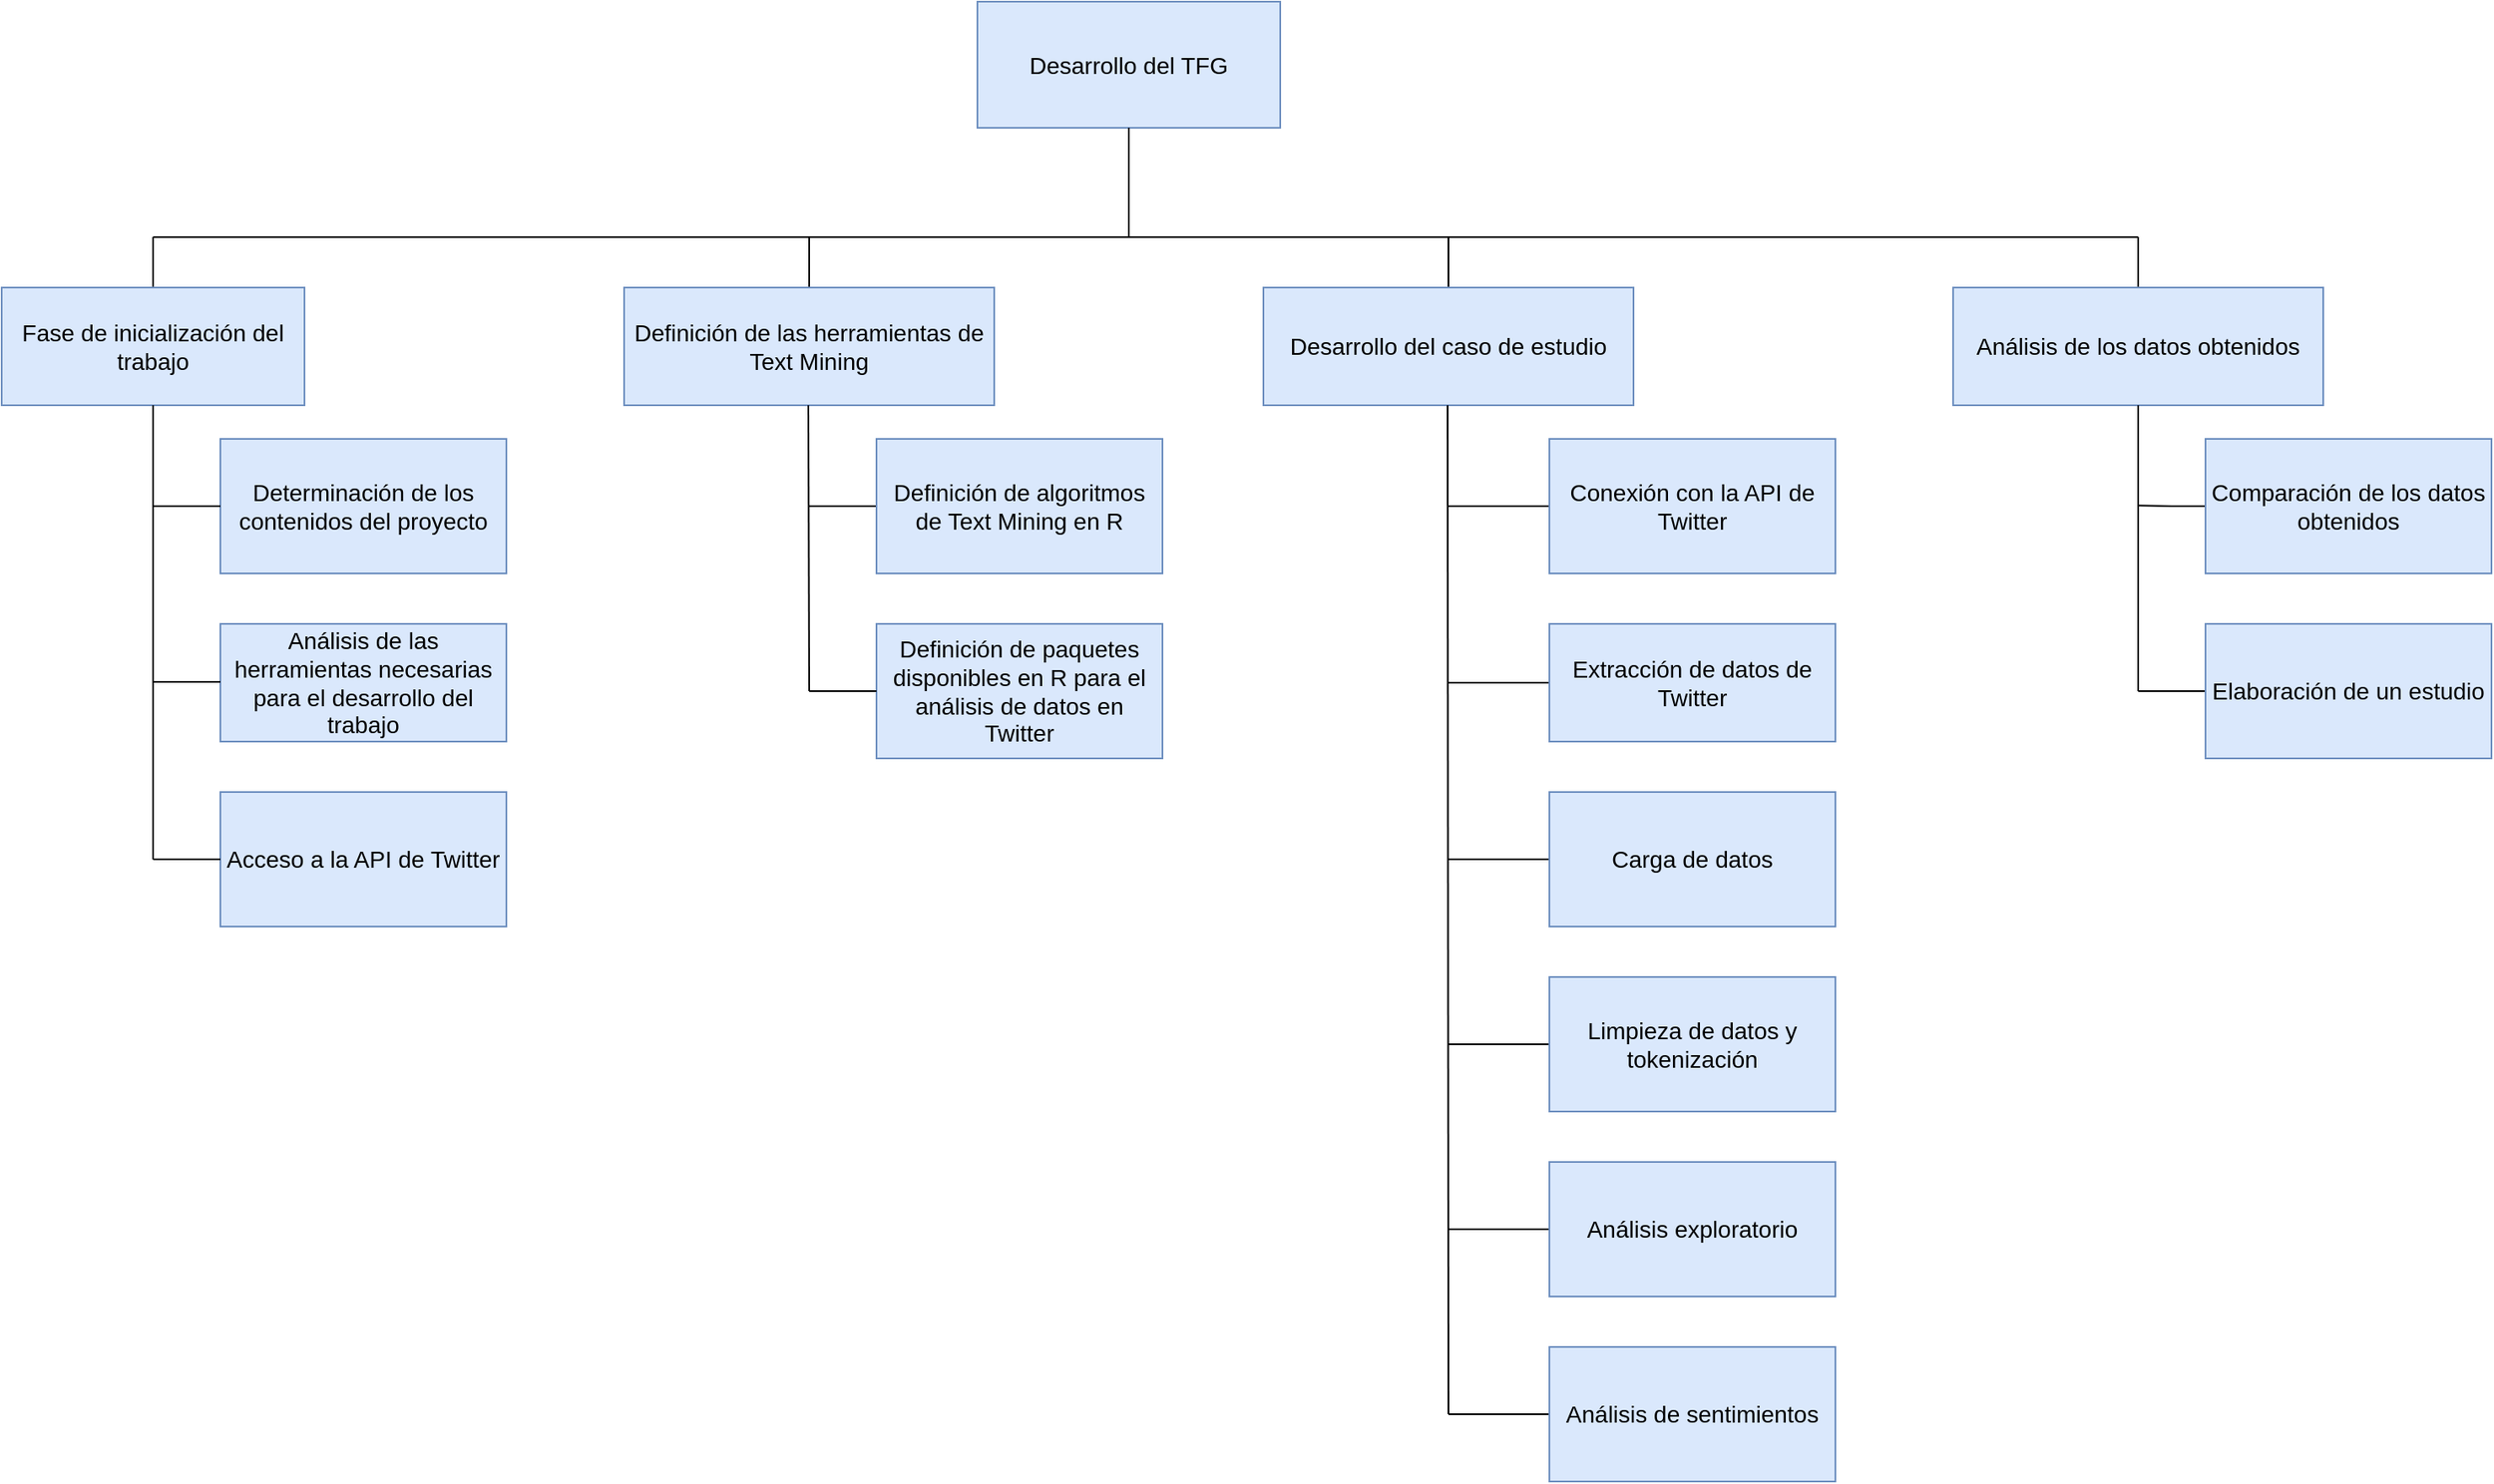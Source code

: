 <mxfile version="13.9.9" type="device"><diagram name="Page-1" id="a7904f86-f2b4-8e86-fa97-74104820619b"><mxGraphModel dx="2773" dy="1751" grid="1" gridSize="10" guides="1" tooltips="1" connect="1" arrows="1" fold="1" page="1" pageScale="1" pageWidth="1100" pageHeight="850" background="#ffffff" math="0" shadow="0"><root><mxCell id="0"/><mxCell id="1" parent="0"/><mxCell id="E1TCwnN32N-iELOYxZzY-1" value="&lt;font style=&quot;font-size: 14px&quot;&gt;Desarrollo del TFG&lt;/font&gt;" style="rounded=0;whiteSpace=wrap;html=1;fillColor=#dae8fc;strokeColor=#6c8ebf;" vertex="1" parent="1"><mxGeometry x="410" y="-520" width="180" height="75" as="geometry"/></mxCell><mxCell id="E1TCwnN32N-iELOYxZzY-12" style="edgeStyle=orthogonalEdgeStyle;rounded=0;orthogonalLoop=1;jettySize=auto;html=1;endArrow=none;endFill=0;" edge="1" parent="1" source="E1TCwnN32N-iELOYxZzY-2"><mxGeometry relative="1" as="geometry"><mxPoint x="-80" y="-380" as="targetPoint"/></mxGeometry></mxCell><mxCell id="E1TCwnN32N-iELOYxZzY-2" value="&lt;font style=&quot;font-size: 14px&quot;&gt;Fase de inicialización del trabajo&lt;/font&gt;" style="rounded=0;whiteSpace=wrap;html=1;fillColor=#dae8fc;strokeColor=#6c8ebf;" vertex="1" parent="1"><mxGeometry x="-170" y="-350" width="180" height="70" as="geometry"/></mxCell><mxCell id="E1TCwnN32N-iELOYxZzY-13" style="edgeStyle=orthogonalEdgeStyle;rounded=0;orthogonalLoop=1;jettySize=auto;html=1;endArrow=none;endFill=0;" edge="1" parent="1" source="E1TCwnN32N-iELOYxZzY-3"><mxGeometry relative="1" as="geometry"><mxPoint x="310" y="-380" as="targetPoint"/></mxGeometry></mxCell><mxCell id="E1TCwnN32N-iELOYxZzY-3" value="&lt;font style=&quot;font-size: 14px&quot;&gt;Definición de las herramientas de Text Mining&lt;/font&gt;" style="rounded=0;whiteSpace=wrap;html=1;fillColor=#dae8fc;strokeColor=#6c8ebf;" vertex="1" parent="1"><mxGeometry x="200" y="-350" width="220" height="70" as="geometry"/></mxCell><mxCell id="E1TCwnN32N-iELOYxZzY-14" style="edgeStyle=orthogonalEdgeStyle;rounded=0;orthogonalLoop=1;jettySize=auto;html=1;endArrow=none;endFill=0;exitX=0.5;exitY=0;exitDx=0;exitDy=0;" edge="1" parent="1" source="E1TCwnN32N-iELOYxZzY-5"><mxGeometry relative="1" as="geometry"><mxPoint x="690" y="-380" as="targetPoint"/></mxGeometry></mxCell><mxCell id="E1TCwnN32N-iELOYxZzY-5" value="&lt;font style=&quot;font-size: 14px&quot;&gt;Desarrollo del caso de estudio&lt;/font&gt;" style="rounded=0;whiteSpace=wrap;html=1;fillColor=#dae8fc;strokeColor=#6c8ebf;" vertex="1" parent="1"><mxGeometry x="580" y="-350" width="220" height="70" as="geometry"/></mxCell><mxCell id="E1TCwnN32N-iELOYxZzY-15" style="edgeStyle=orthogonalEdgeStyle;rounded=0;orthogonalLoop=1;jettySize=auto;html=1;endArrow=none;endFill=0;exitX=0.5;exitY=0;exitDx=0;exitDy=0;" edge="1" parent="1" source="E1TCwnN32N-iELOYxZzY-6"><mxGeometry relative="1" as="geometry"><mxPoint x="1100" y="-380" as="targetPoint"/><Array as="points"><mxPoint x="1100" y="-350"/></Array></mxGeometry></mxCell><mxCell id="E1TCwnN32N-iELOYxZzY-6" value="&lt;span style=&quot;font-size: 14px&quot;&gt;Análisis&amp;nbsp;de los datos obtenidos&lt;/span&gt;" style="rounded=0;whiteSpace=wrap;html=1;fillColor=#dae8fc;strokeColor=#6c8ebf;" vertex="1" parent="1"><mxGeometry x="990" y="-350" width="220" height="70" as="geometry"/></mxCell><mxCell id="E1TCwnN32N-iELOYxZzY-8" value="" style="endArrow=none;html=1;exitX=0.5;exitY=1;exitDx=0;exitDy=0;" edge="1" parent="1" source="E1TCwnN32N-iELOYxZzY-1"><mxGeometry width="50" height="50" relative="1" as="geometry"><mxPoint x="520" y="-120" as="sourcePoint"/><mxPoint x="500" y="-380" as="targetPoint"/><Array as="points"/></mxGeometry></mxCell><mxCell id="E1TCwnN32N-iELOYxZzY-10" value="" style="endArrow=none;html=1;" edge="1" parent="1"><mxGeometry width="50" height="50" relative="1" as="geometry"><mxPoint x="-80" y="-380" as="sourcePoint"/><mxPoint x="1100" y="-380" as="targetPoint"/></mxGeometry></mxCell><mxCell id="E1TCwnN32N-iELOYxZzY-17" value="&lt;font style=&quot;font-size: 14px&quot;&gt;Determinación de los contenidos del proyecto&lt;/font&gt;" style="rounded=0;whiteSpace=wrap;html=1;fillColor=#dae8fc;strokeColor=#6c8ebf;" vertex="1" parent="1"><mxGeometry x="-40" y="-260" width="170" height="80" as="geometry"/></mxCell><mxCell id="E1TCwnN32N-iELOYxZzY-18" value="&lt;font style=&quot;font-size: 14px&quot;&gt;Análisis de las herramientas necesarias para el desarrollo del trabajo&lt;/font&gt;" style="rounded=0;whiteSpace=wrap;html=1;fillColor=#dae8fc;strokeColor=#6c8ebf;" vertex="1" parent="1"><mxGeometry x="-40" y="-150" width="170" height="70" as="geometry"/></mxCell><mxCell id="E1TCwnN32N-iELOYxZzY-19" value="&lt;font style=&quot;font-size: 14px&quot;&gt;Acceso a la API de Twitter&lt;/font&gt;" style="rounded=0;whiteSpace=wrap;html=1;fillColor=#dae8fc;strokeColor=#6c8ebf;" vertex="1" parent="1"><mxGeometry x="-40" y="-50" width="170" height="80" as="geometry"/></mxCell><mxCell id="E1TCwnN32N-iELOYxZzY-22" value="" style="endArrow=none;html=1;exitX=0.5;exitY=1;exitDx=0;exitDy=0;" edge="1" parent="1" source="E1TCwnN32N-iELOYxZzY-2"><mxGeometry width="50" height="50" relative="1" as="geometry"><mxPoint x="440" y="-10" as="sourcePoint"/><mxPoint x="-80" y="-10" as="targetPoint"/></mxGeometry></mxCell><mxCell id="E1TCwnN32N-iELOYxZzY-23" style="edgeStyle=orthogonalEdgeStyle;rounded=0;orthogonalLoop=1;jettySize=auto;html=1;exitX=0.5;exitY=1;exitDx=0;exitDy=0;endArrow=none;endFill=0;" edge="1" parent="1" source="E1TCwnN32N-iELOYxZzY-17" target="E1TCwnN32N-iELOYxZzY-17"><mxGeometry relative="1" as="geometry"/></mxCell><mxCell id="E1TCwnN32N-iELOYxZzY-24" value="" style="endArrow=none;html=1;exitX=0;exitY=0.5;exitDx=0;exitDy=0;" edge="1" parent="1" source="E1TCwnN32N-iELOYxZzY-17"><mxGeometry width="50" height="50" relative="1" as="geometry"><mxPoint x="440" y="-10" as="sourcePoint"/><mxPoint x="-80" y="-220" as="targetPoint"/></mxGeometry></mxCell><mxCell id="E1TCwnN32N-iELOYxZzY-25" value="" style="endArrow=none;html=1;" edge="1" parent="1"><mxGeometry width="50" height="50" relative="1" as="geometry"><mxPoint x="-80" y="-115.5" as="sourcePoint"/><mxPoint x="-40" y="-115.5" as="targetPoint"/></mxGeometry></mxCell><mxCell id="E1TCwnN32N-iELOYxZzY-26" value="" style="endArrow=none;html=1;entryX=0;entryY=0.5;entryDx=0;entryDy=0;" edge="1" parent="1" target="E1TCwnN32N-iELOYxZzY-19"><mxGeometry width="50" height="50" relative="1" as="geometry"><mxPoint x="-80" y="-10" as="sourcePoint"/><mxPoint x="490" y="-60" as="targetPoint"/></mxGeometry></mxCell><mxCell id="E1TCwnN32N-iELOYxZzY-32" style="edgeStyle=orthogonalEdgeStyle;rounded=0;orthogonalLoop=1;jettySize=auto;html=1;endArrow=none;endFill=0;" edge="1" parent="1" source="E1TCwnN32N-iELOYxZzY-27"><mxGeometry relative="1" as="geometry"><mxPoint x="310" y="-220" as="targetPoint"/></mxGeometry></mxCell><mxCell id="E1TCwnN32N-iELOYxZzY-27" value="&lt;font style=&quot;font-size: 14px&quot;&gt;Definición de algoritmos de Text Mining en R&lt;/font&gt;" style="rounded=0;whiteSpace=wrap;html=1;fillColor=#dae8fc;strokeColor=#6c8ebf;" vertex="1" parent="1"><mxGeometry x="350" y="-260" width="170" height="80" as="geometry"/></mxCell><mxCell id="E1TCwnN32N-iELOYxZzY-28" value="&lt;font style=&quot;font-size: 14px&quot;&gt;Definición de paquetes disponibles en R para el análisis de datos en Twitter&lt;/font&gt;" style="rounded=0;whiteSpace=wrap;html=1;fillColor=#dae8fc;strokeColor=#6c8ebf;" vertex="1" parent="1"><mxGeometry x="350" y="-150" width="170" height="80" as="geometry"/></mxCell><mxCell id="E1TCwnN32N-iELOYxZzY-29" value="" style="endArrow=none;html=1;exitX=0.5;exitY=1;exitDx=0;exitDy=0;" edge="1" parent="1"><mxGeometry width="50" height="50" relative="1" as="geometry"><mxPoint x="309.5" y="-280" as="sourcePoint"/><mxPoint x="310" y="-110" as="targetPoint"/></mxGeometry></mxCell><mxCell id="E1TCwnN32N-iELOYxZzY-31" value="" style="endArrow=none;html=1;exitX=0;exitY=0.5;exitDx=0;exitDy=0;" edge="1" parent="1" source="E1TCwnN32N-iELOYxZzY-27"><mxGeometry width="50" height="50" relative="1" as="geometry"><mxPoint x="440" y="-230" as="sourcePoint"/><mxPoint x="350" y="-220" as="targetPoint"/></mxGeometry></mxCell><mxCell id="E1TCwnN32N-iELOYxZzY-33" value="" style="endArrow=none;html=1;exitX=0;exitY=0.5;exitDx=0;exitDy=0;" edge="1" parent="1" source="E1TCwnN32N-iELOYxZzY-28"><mxGeometry width="50" height="50" relative="1" as="geometry"><mxPoint x="410" y="-210" as="sourcePoint"/><mxPoint x="310" y="-110" as="targetPoint"/><Array as="points"/></mxGeometry></mxCell><mxCell id="E1TCwnN32N-iELOYxZzY-42" style="edgeStyle=orthogonalEdgeStyle;rounded=0;orthogonalLoop=1;jettySize=auto;html=1;endArrow=none;endFill=0;" edge="1" parent="1" source="E1TCwnN32N-iELOYxZzY-34"><mxGeometry relative="1" as="geometry"><mxPoint x="690" y="-220" as="targetPoint"/></mxGeometry></mxCell><mxCell id="E1TCwnN32N-iELOYxZzY-34" value="&lt;font style=&quot;font-size: 14px&quot;&gt;Conexión con la API de Twitter&lt;/font&gt;" style="rounded=0;whiteSpace=wrap;html=1;fillColor=#dae8fc;strokeColor=#6c8ebf;" vertex="1" parent="1"><mxGeometry x="750" y="-260" width="170" height="80" as="geometry"/></mxCell><mxCell id="E1TCwnN32N-iELOYxZzY-35" value="" style="endArrow=none;html=1;exitX=0.5;exitY=1;exitDx=0;exitDy=0;" edge="1" parent="1"><mxGeometry width="50" height="50" relative="1" as="geometry"><mxPoint x="689.5" y="-280" as="sourcePoint"/><mxPoint x="690" y="320" as="targetPoint"/></mxGeometry></mxCell><mxCell id="E1TCwnN32N-iELOYxZzY-43" style="edgeStyle=orthogonalEdgeStyle;rounded=0;orthogonalLoop=1;jettySize=auto;html=1;endArrow=none;endFill=0;" edge="1" parent="1" source="E1TCwnN32N-iELOYxZzY-36"><mxGeometry relative="1" as="geometry"><mxPoint x="690.0" y="-115" as="targetPoint"/></mxGeometry></mxCell><mxCell id="E1TCwnN32N-iELOYxZzY-36" value="&lt;span style=&quot;font-size: 14px&quot;&gt;Extracción de datos de Twitter&lt;/span&gt;" style="rounded=0;whiteSpace=wrap;html=1;fillColor=#dae8fc;strokeColor=#6c8ebf;" vertex="1" parent="1"><mxGeometry x="750" y="-150" width="170" height="70" as="geometry"/></mxCell><mxCell id="E1TCwnN32N-iELOYxZzY-44" style="edgeStyle=orthogonalEdgeStyle;rounded=0;orthogonalLoop=1;jettySize=auto;html=1;endArrow=none;endFill=0;" edge="1" parent="1" source="E1TCwnN32N-iELOYxZzY-38"><mxGeometry relative="1" as="geometry"><mxPoint x="690.0" y="-10" as="targetPoint"/></mxGeometry></mxCell><mxCell id="E1TCwnN32N-iELOYxZzY-38" value="&lt;span style=&quot;font-size: 14px&quot;&gt;Carga de datos&lt;/span&gt;" style="rounded=0;whiteSpace=wrap;html=1;fillColor=#dae8fc;strokeColor=#6c8ebf;" vertex="1" parent="1"><mxGeometry x="750" y="-50" width="170" height="80" as="geometry"/></mxCell><mxCell id="E1TCwnN32N-iELOYxZzY-45" style="edgeStyle=orthogonalEdgeStyle;rounded=0;orthogonalLoop=1;jettySize=auto;html=1;endArrow=none;endFill=0;" edge="1" parent="1" source="E1TCwnN32N-iELOYxZzY-39"><mxGeometry relative="1" as="geometry"><mxPoint x="690.0" y="100" as="targetPoint"/></mxGeometry></mxCell><mxCell id="E1TCwnN32N-iELOYxZzY-39" value="&lt;span style=&quot;font-size: 14px&quot;&gt;Limpieza de datos y tokenización&lt;/span&gt;" style="rounded=0;whiteSpace=wrap;html=1;fillColor=#dae8fc;strokeColor=#6c8ebf;" vertex="1" parent="1"><mxGeometry x="750" y="60" width="170" height="80" as="geometry"/></mxCell><mxCell id="E1TCwnN32N-iELOYxZzY-46" style="edgeStyle=orthogonalEdgeStyle;rounded=0;orthogonalLoop=1;jettySize=auto;html=1;endArrow=none;endFill=0;" edge="1" parent="1" source="E1TCwnN32N-iELOYxZzY-40"><mxGeometry relative="1" as="geometry"><mxPoint x="690.0" y="210" as="targetPoint"/></mxGeometry></mxCell><mxCell id="E1TCwnN32N-iELOYxZzY-40" value="&lt;span style=&quot;font-size: 14px&quot;&gt;Análisis&amp;nbsp;exploratorio&lt;/span&gt;" style="rounded=0;whiteSpace=wrap;html=1;fillColor=#dae8fc;strokeColor=#6c8ebf;" vertex="1" parent="1"><mxGeometry x="750" y="170" width="170" height="80" as="geometry"/></mxCell><mxCell id="E1TCwnN32N-iELOYxZzY-47" style="edgeStyle=orthogonalEdgeStyle;rounded=0;orthogonalLoop=1;jettySize=auto;html=1;endArrow=none;endFill=0;" edge="1" parent="1" source="E1TCwnN32N-iELOYxZzY-41"><mxGeometry relative="1" as="geometry"><mxPoint x="690.0" y="320" as="targetPoint"/></mxGeometry></mxCell><mxCell id="E1TCwnN32N-iELOYxZzY-41" value="&lt;span style=&quot;font-size: 14px&quot;&gt;Análisis&amp;nbsp;de sentimientos&lt;/span&gt;" style="rounded=0;whiteSpace=wrap;html=1;fillColor=#dae8fc;strokeColor=#6c8ebf;" vertex="1" parent="1"><mxGeometry x="750" y="280" width="170" height="80" as="geometry"/></mxCell><mxCell id="E1TCwnN32N-iELOYxZzY-51" style="edgeStyle=orthogonalEdgeStyle;rounded=0;orthogonalLoop=1;jettySize=auto;html=1;exitX=0;exitY=0.5;exitDx=0;exitDy=0;endArrow=none;endFill=0;" edge="1" parent="1" source="E1TCwnN32N-iELOYxZzY-48"><mxGeometry relative="1" as="geometry"><mxPoint x="1100" y="-220.412" as="targetPoint"/></mxGeometry></mxCell><mxCell id="E1TCwnN32N-iELOYxZzY-48" value="&lt;span style=&quot;font-size: 14px&quot;&gt;Comparación&amp;nbsp;de los datos obtenidos&lt;/span&gt;" style="rounded=0;whiteSpace=wrap;html=1;fillColor=#dae8fc;strokeColor=#6c8ebf;" vertex="1" parent="1"><mxGeometry x="1140" y="-260" width="170" height="80" as="geometry"/></mxCell><mxCell id="E1TCwnN32N-iELOYxZzY-52" style="edgeStyle=orthogonalEdgeStyle;rounded=0;orthogonalLoop=1;jettySize=auto;html=1;endArrow=none;endFill=0;" edge="1" parent="1" source="E1TCwnN32N-iELOYxZzY-49"><mxGeometry relative="1" as="geometry"><mxPoint x="1100" y="-110" as="targetPoint"/></mxGeometry></mxCell><mxCell id="E1TCwnN32N-iELOYxZzY-49" value="&lt;span style=&quot;font-size: 14px&quot;&gt;Elaboración&amp;nbsp;de un estudio&lt;/span&gt;" style="rounded=0;whiteSpace=wrap;html=1;fillColor=#dae8fc;strokeColor=#6c8ebf;" vertex="1" parent="1"><mxGeometry x="1140" y="-150" width="170" height="80" as="geometry"/></mxCell><mxCell id="E1TCwnN32N-iELOYxZzY-50" value="" style="endArrow=none;html=1;exitX=0.5;exitY=1;exitDx=0;exitDy=0;" edge="1" parent="1"><mxGeometry width="50" height="50" relative="1" as="geometry"><mxPoint x="1100" y="-280" as="sourcePoint"/><mxPoint x="1100" y="-110" as="targetPoint"/></mxGeometry></mxCell></root></mxGraphModel></diagram></mxfile>
